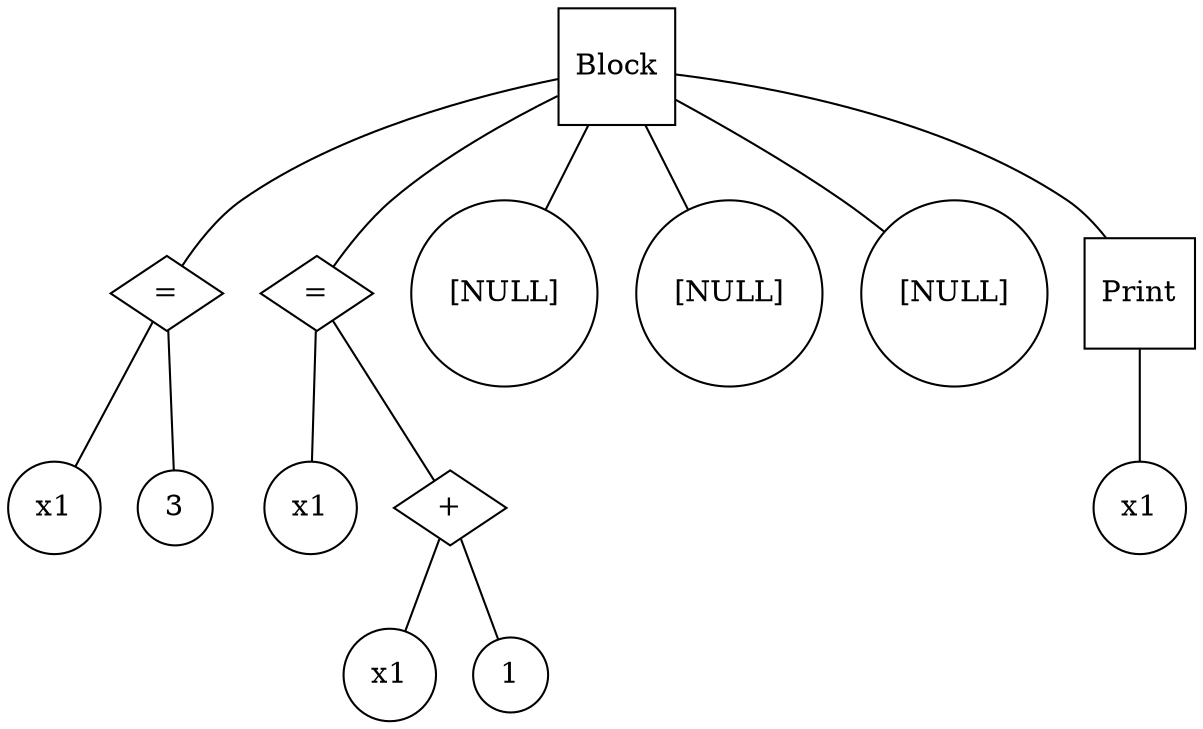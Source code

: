 graph g {
n0 [label = "Block", shape="square"]
n1 [label = "x1", shape="circle"]
n2 [label = "=", shape="diamond"]
n3 [label = "3", shape="circle"]
n4 [label = "x1", shape="circle"]
n5 [label = "=", shape="diamond"]
n6 [label = "x1", shape="circle"]
n7 [label = "+", shape="diamond"]
n8 [label = "1", shape="circle"]
n9 [label = "[NULL]", shape="circle"]
n10 [label = "[NULL]", shape="circle"]
n11 [label = "[NULL]", shape="circle"]
n12 [label = "Print", shape="square"]
n13 [label = "x1", shape="circle"]

"n2" -- "n1"
"n2" -- "n3"
"n0" -- "n2"
"n5" -- "n4"
"n7" -- "n6"
"n7" -- "n8"
"n5" -- "n7"
"n0" -- "n5"
"n0" -- "n9"
"n0" -- "n10"
"n0" -- "n11"
"n12" -- "n13"
"n0" -- "n12"
}